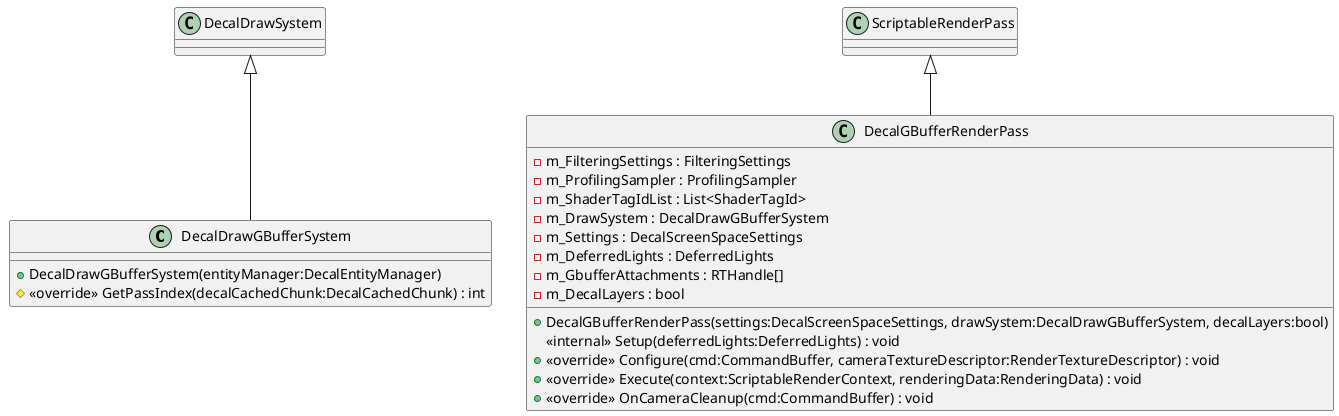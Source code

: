 @startuml
class DecalDrawGBufferSystem {
    + DecalDrawGBufferSystem(entityManager:DecalEntityManager)
    # <<override>> GetPassIndex(decalCachedChunk:DecalCachedChunk) : int
}
class DecalGBufferRenderPass {
    - m_FilteringSettings : FilteringSettings
    - m_ProfilingSampler : ProfilingSampler
    - m_ShaderTagIdList : List<ShaderTagId>
    - m_DrawSystem : DecalDrawGBufferSystem
    - m_Settings : DecalScreenSpaceSettings
    - m_DeferredLights : DeferredLights
    - m_GbufferAttachments : RTHandle[]
    - m_DecalLayers : bool
    + DecalGBufferRenderPass(settings:DecalScreenSpaceSettings, drawSystem:DecalDrawGBufferSystem, decalLayers:bool)
    <<internal>> Setup(deferredLights:DeferredLights) : void
    + <<override>> Configure(cmd:CommandBuffer, cameraTextureDescriptor:RenderTextureDescriptor) : void
    + <<override>> Execute(context:ScriptableRenderContext, renderingData:RenderingData) : void
    + <<override>> OnCameraCleanup(cmd:CommandBuffer) : void
}
DecalDrawSystem <|-- DecalDrawGBufferSystem
ScriptableRenderPass <|-- DecalGBufferRenderPass
@enduml
